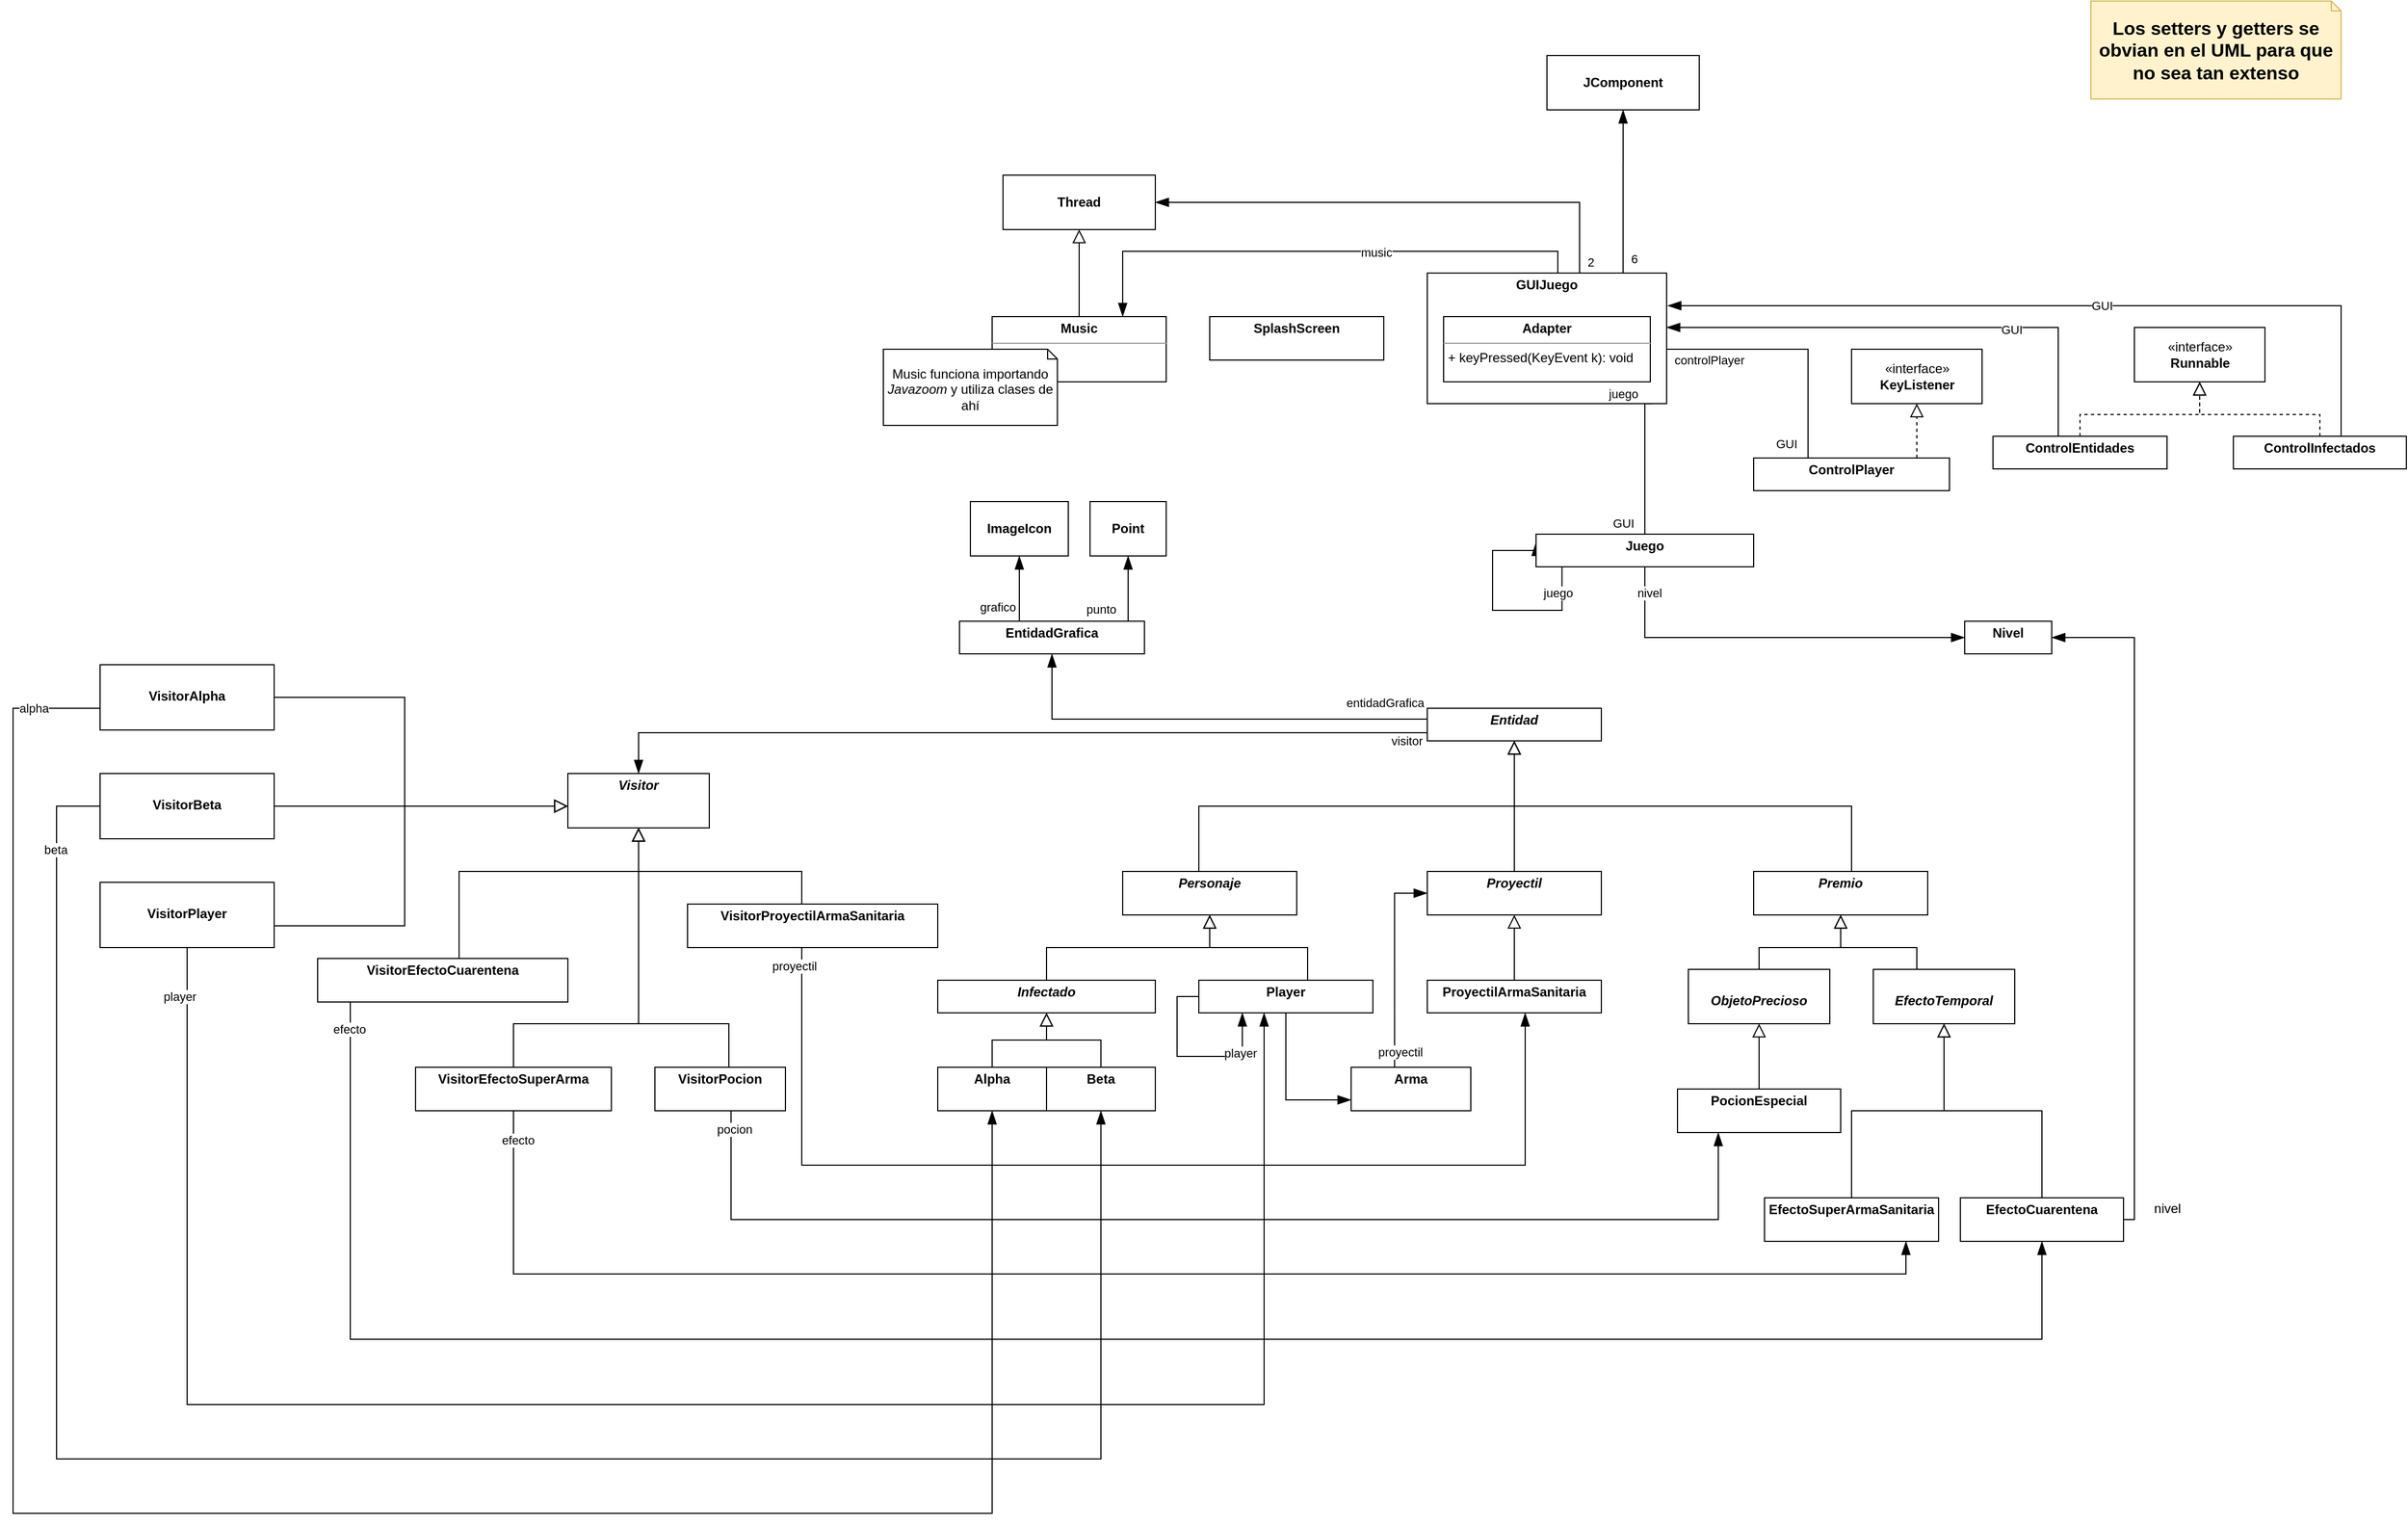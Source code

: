 <mxfile version="13.11.0" type="device"><diagram id="C5RBs43oDa-KdzZeNtuy" name="Page-1"><mxGraphModel dx="3218" dy="956" grid="1" gridSize="10" guides="1" tooltips="1" connect="1" arrows="1" fold="1" page="1" pageScale="1" pageWidth="827" pageHeight="1169" math="0" shadow="0"><root><mxCell id="WIyWlLk6GJQsqaUBKTNV-0"/><mxCell id="WIyWlLk6GJQsqaUBKTNV-1" parent="WIyWlLk6GJQsqaUBKTNV-0"/><mxCell id="GGsF11a7VHGg0U5z8kcX-25" style="edgeStyle=orthogonalEdgeStyle;rounded=0;orthogonalLoop=1;jettySize=auto;html=1;entryX=0.75;entryY=0;entryDx=0;entryDy=0;endArrow=blockThin;endFill=1;endSize=10;strokeWidth=1;" parent="WIyWlLk6GJQsqaUBKTNV-1" source="GGsF11a7VHGg0U5z8kcX-0" target="GGsF11a7VHGg0U5z8kcX-1" edge="1"><mxGeometry relative="1" as="geometry"><Array as="points"><mxPoint x="40" y="290"/><mxPoint x="-360" y="290"/></Array></mxGeometry></mxCell><mxCell id="GGsF11a7VHGg0U5z8kcX-26" value="music" style="edgeLabel;html=1;align=center;verticalAlign=middle;resizable=0;points=[];" parent="GGsF11a7VHGg0U5z8kcX-25" vertex="1" connectable="0"><mxGeometry x="-0.221" y="1" relative="1" as="geometry"><mxPoint as="offset"/></mxGeometry></mxCell><mxCell id="GGsF11a7VHGg0U5z8kcX-30" style="edgeStyle=orthogonalEdgeStyle;rounded=0;orthogonalLoop=1;jettySize=auto;html=1;entryX=0.5;entryY=1;entryDx=0;entryDy=0;endArrow=blockThin;endFill=1;endSize=10;strokeWidth=1;exitX=0.818;exitY=0;exitDx=0;exitDy=0;exitPerimeter=0;" parent="WIyWlLk6GJQsqaUBKTNV-1" source="GGsF11a7VHGg0U5z8kcX-0" target="GGsF11a7VHGg0U5z8kcX-29" edge="1"><mxGeometry relative="1" as="geometry"><mxPoint x="360" y="220" as="sourcePoint"/><Array as="points"/></mxGeometry></mxCell><mxCell id="GGsF11a7VHGg0U5z8kcX-34" value="6" style="edgeLabel;html=1;align=center;verticalAlign=middle;resizable=0;points=[];" parent="GGsF11a7VHGg0U5z8kcX-30" vertex="1" connectable="0"><mxGeometry x="-0.425" relative="1" as="geometry"><mxPoint x="10" y="29.47" as="offset"/></mxGeometry></mxCell><mxCell id="GGsF11a7VHGg0U5z8kcX-32" style="edgeStyle=orthogonalEdgeStyle;rounded=0;orthogonalLoop=1;jettySize=auto;html=1;entryX=1;entryY=0.5;entryDx=0;entryDy=0;endArrow=blockThin;endFill=1;endSize=10;strokeWidth=1;" parent="WIyWlLk6GJQsqaUBKTNV-1" source="GGsF11a7VHGg0U5z8kcX-0" target="GGsF11a7VHGg0U5z8kcX-19" edge="1"><mxGeometry relative="1" as="geometry"><Array as="points"><mxPoint x="60" y="245"/></Array></mxGeometry></mxCell><mxCell id="GGsF11a7VHGg0U5z8kcX-33" value="2" style="edgeLabel;html=1;align=center;verticalAlign=middle;resizable=0;points=[];" parent="GGsF11a7VHGg0U5z8kcX-32" vertex="1" connectable="0"><mxGeometry x="-0.627" y="2" relative="1" as="geometry"><mxPoint x="30" y="53" as="offset"/></mxGeometry></mxCell><mxCell id="GGsF11a7VHGg0U5z8kcX-0" value="&lt;p style=&quot;margin: 0px ; margin-top: 4px ; text-align: center&quot;&gt;&lt;b&gt;GUIJuego&lt;/b&gt;&lt;/p&gt;&lt;p style=&quot;margin: 0px ; margin-left: 4px&quot;&gt;&lt;br&gt;&lt;/p&gt;" style="verticalAlign=top;align=left;overflow=fill;fontSize=12;fontFamily=Helvetica;html=1;" parent="WIyWlLk6GJQsqaUBKTNV-1" vertex="1"><mxGeometry x="-80" y="310" width="220" height="120" as="geometry"/></mxCell><mxCell id="GGsF11a7VHGg0U5z8kcX-20" value="" style="edgeStyle=orthogonalEdgeStyle;rounded=0;orthogonalLoop=1;jettySize=auto;html=1;endArrow=block;endFill=0;endSize=10;strokeWidth=1;" parent="WIyWlLk6GJQsqaUBKTNV-1" source="GGsF11a7VHGg0U5z8kcX-1" target="GGsF11a7VHGg0U5z8kcX-19" edge="1"><mxGeometry relative="1" as="geometry"/></mxCell><mxCell id="GGsF11a7VHGg0U5z8kcX-1" value="&lt;p style=&quot;margin: 0px ; margin-top: 4px ; text-align: center&quot;&gt;&lt;b&gt;Music&lt;/b&gt;&lt;/p&gt;&lt;hr size=&quot;1&quot;&gt;&lt;p style=&quot;margin: 0px ; margin-left: 4px&quot;&gt;&lt;br&gt;&lt;/p&gt;" style="verticalAlign=top;align=left;overflow=fill;fontSize=12;fontFamily=Helvetica;html=1;" parent="WIyWlLk6GJQsqaUBKTNV-1" vertex="1"><mxGeometry x="-480" y="350" width="160" height="60" as="geometry"/></mxCell><mxCell id="GGsF11a7VHGg0U5z8kcX-2" value="&lt;p style=&quot;margin: 0px ; margin-top: 4px ; text-align: center&quot;&gt;&lt;b&gt;SplashScreen&lt;/b&gt;&lt;/p&gt;" style="verticalAlign=top;align=left;overflow=fill;fontSize=12;fontFamily=Helvetica;html=1;" parent="WIyWlLk6GJQsqaUBKTNV-1" vertex="1"><mxGeometry x="-280" y="350" width="160" height="40" as="geometry"/></mxCell><mxCell id="GGsF11a7VHGg0U5z8kcX-13" value="" style="edgeStyle=orthogonalEdgeStyle;rounded=0;orthogonalLoop=1;jettySize=auto;html=1;endArrow=block;endFill=0;endSize=10;strokeWidth=1;dashed=1;" parent="WIyWlLk6GJQsqaUBKTNV-1" source="GGsF11a7VHGg0U5z8kcX-3" target="GGsF11a7VHGg0U5z8kcX-11" edge="1"><mxGeometry relative="1" as="geometry"><Array as="points"><mxPoint x="520" y="440"/><mxPoint x="630" y="440"/></Array></mxGeometry></mxCell><mxCell id="GGsF11a7VHGg0U5z8kcX-17" style="edgeStyle=orthogonalEdgeStyle;rounded=0;orthogonalLoop=1;jettySize=auto;html=1;endArrow=blockThin;endFill=1;endSize=10;strokeWidth=1;" parent="WIyWlLk6GJQsqaUBKTNV-1" source="GGsF11a7VHGg0U5z8kcX-3" target="GGsF11a7VHGg0U5z8kcX-0" edge="1"><mxGeometry relative="1" as="geometry"><mxPoint x="200" y="370" as="targetPoint"/><Array as="points"><mxPoint x="500" y="360"/></Array></mxGeometry></mxCell><mxCell id="GGsF11a7VHGg0U5z8kcX-22" value="GUI" style="edgeLabel;html=1;align=center;verticalAlign=middle;resizable=0;points=[];" parent="GGsF11a7VHGg0U5z8kcX-17" vertex="1" connectable="0"><mxGeometry x="-0.376" y="2" relative="1" as="geometry"><mxPoint as="offset"/></mxGeometry></mxCell><mxCell id="GGsF11a7VHGg0U5z8kcX-3" value="&lt;p style=&quot;margin: 0px ; margin-top: 4px ; text-align: center&quot;&gt;&lt;b&gt;ControlEntidades&lt;/b&gt;&lt;/p&gt;&lt;p style=&quot;margin: 0px ; margin-left: 4px&quot;&gt;&lt;br&gt;&lt;/p&gt;" style="verticalAlign=top;align=left;overflow=fill;fontSize=12;fontFamily=Helvetica;html=1;" parent="WIyWlLk6GJQsqaUBKTNV-1" vertex="1"><mxGeometry x="440" y="460" width="160" height="30" as="geometry"/></mxCell><mxCell id="GGsF11a7VHGg0U5z8kcX-12" value="" style="edgeStyle=orthogonalEdgeStyle;rounded=0;orthogonalLoop=1;jettySize=auto;html=1;endArrow=block;endFill=0;endSize=10;strokeWidth=1;dashed=1;" parent="WIyWlLk6GJQsqaUBKTNV-1" source="GGsF11a7VHGg0U5z8kcX-4" target="GGsF11a7VHGg0U5z8kcX-11" edge="1"><mxGeometry relative="1" as="geometry"><Array as="points"><mxPoint x="740" y="440"/><mxPoint x="630" y="440"/></Array></mxGeometry></mxCell><mxCell id="GGsF11a7VHGg0U5z8kcX-18" style="edgeStyle=orthogonalEdgeStyle;rounded=0;orthogonalLoop=1;jettySize=auto;html=1;endArrow=blockThin;endFill=1;endSize=10;strokeWidth=1;" parent="WIyWlLk6GJQsqaUBKTNV-1" source="GGsF11a7VHGg0U5z8kcX-4" edge="1"><mxGeometry relative="1" as="geometry"><mxPoint x="141" y="340" as="targetPoint"/><Array as="points"><mxPoint x="760" y="340"/></Array></mxGeometry></mxCell><mxCell id="GGsF11a7VHGg0U5z8kcX-23" value="GUI" style="edgeLabel;html=1;align=center;verticalAlign=middle;resizable=0;points=[];" parent="GGsF11a7VHGg0U5z8kcX-18" vertex="1" connectable="0"><mxGeometry x="-0.08" relative="1" as="geometry"><mxPoint as="offset"/></mxGeometry></mxCell><mxCell id="GGsF11a7VHGg0U5z8kcX-4" value="&lt;p style=&quot;margin: 0px ; margin-top: 4px ; text-align: center&quot;&gt;&lt;b&gt;ControlInfectados&lt;/b&gt;&lt;/p&gt;" style="verticalAlign=top;align=left;overflow=fill;fontSize=12;fontFamily=Helvetica;html=1;" parent="WIyWlLk6GJQsqaUBKTNV-1" vertex="1"><mxGeometry x="661" y="460" width="159" height="30" as="geometry"/></mxCell><mxCell id="GGsF11a7VHGg0U5z8kcX-16" style="edgeStyle=orthogonalEdgeStyle;rounded=0;orthogonalLoop=1;jettySize=auto;html=1;endArrow=none;endFill=0;endSize=10;strokeWidth=1;" parent="WIyWlLk6GJQsqaUBKTNV-1" source="GGsF11a7VHGg0U5z8kcX-5" target="GGsF11a7VHGg0U5z8kcX-0" edge="1"><mxGeometry relative="1" as="geometry"><Array as="points"><mxPoint x="270" y="380"/></Array></mxGeometry></mxCell><mxCell id="GGsF11a7VHGg0U5z8kcX-21" value="GUI" style="edgeLabel;html=1;align=center;verticalAlign=middle;resizable=0;points=[];" parent="GGsF11a7VHGg0U5z8kcX-16" vertex="1" connectable="0"><mxGeometry x="-0.273" relative="1" as="geometry"><mxPoint x="-20" y="70" as="offset"/></mxGeometry></mxCell><mxCell id="GGsF11a7VHGg0U5z8kcX-28" value="controlPlayer" style="edgeLabel;html=1;align=center;verticalAlign=middle;resizable=0;points=[];" parent="GGsF11a7VHGg0U5z8kcX-16" vertex="1" connectable="0"><mxGeometry x="0.759" y="2" relative="1" as="geometry"><mxPoint x="11.67" y="8" as="offset"/></mxGeometry></mxCell><mxCell id="GGsF11a7VHGg0U5z8kcX-55" style="edgeStyle=orthogonalEdgeStyle;rounded=0;orthogonalLoop=1;jettySize=auto;html=1;entryX=0.5;entryY=1;entryDx=0;entryDy=0;endArrow=block;endFill=0;endSize=10;strokeWidth=1;dashed=1;" parent="WIyWlLk6GJQsqaUBKTNV-1" source="GGsF11a7VHGg0U5z8kcX-5" target="GGsF11a7VHGg0U5z8kcX-54" edge="1"><mxGeometry relative="1" as="geometry"><Array as="points"><mxPoint x="370" y="470"/><mxPoint x="370" y="470"/></Array></mxGeometry></mxCell><mxCell id="GGsF11a7VHGg0U5z8kcX-5" value="&lt;p style=&quot;margin: 0px ; margin-top: 4px ; text-align: center&quot;&gt;&lt;b&gt;ControlPlayer&lt;/b&gt;&lt;/p&gt;" style="verticalAlign=top;align=left;overflow=fill;fontSize=12;fontFamily=Helvetica;html=1;" parent="WIyWlLk6GJQsqaUBKTNV-1" vertex="1"><mxGeometry x="220" y="480" width="180" height="30" as="geometry"/></mxCell><mxCell id="GGsF11a7VHGg0U5z8kcX-49" style="edgeStyle=orthogonalEdgeStyle;rounded=0;orthogonalLoop=1;jettySize=auto;html=1;entryX=0.5;entryY=1;entryDx=0;entryDy=0;endArrow=blockThin;endFill=1;endSize=10;strokeWidth=1;" parent="WIyWlLk6GJQsqaUBKTNV-1" source="GGsF11a7VHGg0U5z8kcX-6" target="GGsF11a7VHGg0U5z8kcX-45" edge="1"><mxGeometry relative="1" as="geometry"><Array as="points"><mxPoint x="-455" y="620"/><mxPoint x="-455" y="620"/></Array></mxGeometry></mxCell><mxCell id="tPcUsJxPT9sgDVWgCbOH-5" style="edgeStyle=orthogonalEdgeStyle;rounded=0;orthogonalLoop=1;jettySize=auto;html=1;entryX=0.5;entryY=1;entryDx=0;entryDy=0;endSize=10;endArrow=blockThin;endFill=1;" edge="1" parent="WIyWlLk6GJQsqaUBKTNV-1" source="GGsF11a7VHGg0U5z8kcX-6" target="GGsF11a7VHGg0U5z8kcX-46"><mxGeometry relative="1" as="geometry"><Array as="points"><mxPoint x="-355" y="620"/><mxPoint x="-355" y="620"/></Array></mxGeometry></mxCell><mxCell id="GGsF11a7VHGg0U5z8kcX-6" value="&lt;p style=&quot;margin: 0px ; margin-top: 4px ; text-align: center&quot;&gt;&lt;b&gt;EntidadGrafica&lt;/b&gt;&lt;/p&gt;" style="verticalAlign=top;align=left;overflow=fill;fontSize=12;fontFamily=Helvetica;html=1;" parent="WIyWlLk6GJQsqaUBKTNV-1" vertex="1"><mxGeometry x="-510" y="630" width="170" height="30" as="geometry"/></mxCell><mxCell id="GGsF11a7VHGg0U5z8kcX-11" value="«interface»&lt;br&gt;&lt;b&gt;Runnable&lt;/b&gt;" style="html=1;" parent="WIyWlLk6GJQsqaUBKTNV-1" vertex="1"><mxGeometry x="570" y="360" width="120" height="50" as="geometry"/></mxCell><mxCell id="GGsF11a7VHGg0U5z8kcX-19" value="&lt;p style=&quot;margin: 0px ; margin-top: 4px ; text-align: center&quot;&gt;&lt;br&gt;&lt;b&gt;Thread&lt;/b&gt;&lt;/p&gt;" style="verticalAlign=top;align=left;overflow=fill;fontSize=12;fontFamily=Helvetica;html=1;" parent="WIyWlLk6GJQsqaUBKTNV-1" vertex="1"><mxGeometry x="-470" y="220" width="140" height="50" as="geometry"/></mxCell><mxCell id="GGsF11a7VHGg0U5z8kcX-24" value="Music funciona importando &lt;i&gt;Javazoom&lt;/i&gt;&amp;nbsp;y utiliza clases de ahí" style="shape=note2;boundedLbl=1;whiteSpace=wrap;html=1;size=9;verticalAlign=top;align=center;" parent="WIyWlLk6GJQsqaUBKTNV-1" vertex="1"><mxGeometry x="-580" y="380" width="160" height="70" as="geometry"/></mxCell><mxCell id="GGsF11a7VHGg0U5z8kcX-29" value="&lt;p style=&quot;margin: 0px ; margin-top: 4px ; text-align: center&quot;&gt;&lt;br&gt;&lt;b&gt;JComponent&lt;/b&gt;&lt;/p&gt;" style="verticalAlign=top;align=left;overflow=fill;fontSize=12;fontFamily=Helvetica;html=1;" parent="WIyWlLk6GJQsqaUBKTNV-1" vertex="1"><mxGeometry x="30" y="110" width="140" height="50" as="geometry"/></mxCell><mxCell id="GGsF11a7VHGg0U5z8kcX-41" value="&lt;font style=&quot;font-size: 17px&quot;&gt;&lt;b&gt;Los setters y getters se obvian en el UML para que no sea tan extenso&lt;/b&gt;&lt;/font&gt;" style="shape=note2;boundedLbl=1;whiteSpace=wrap;html=1;size=9;verticalAlign=top;align=center;fillColor=#fff2cc;strokeColor=#d6b656;" parent="WIyWlLk6GJQsqaUBKTNV-1" vertex="1"><mxGeometry x="530" y="60" width="230" height="90" as="geometry"/></mxCell><mxCell id="GGsF11a7VHGg0U5z8kcX-42" value="&lt;p style=&quot;margin: 0px ; margin-top: 4px ; text-align: center&quot;&gt;&lt;b&gt;Adapter&lt;/b&gt;&lt;/p&gt;&lt;hr size=&quot;1&quot;&gt;&lt;p style=&quot;margin: 0px ; margin-left: 4px&quot;&gt;+ keyPressed(KeyEvent k): void&lt;/p&gt;" style="verticalAlign=top;align=left;overflow=fill;fontSize=12;fontFamily=Helvetica;html=1;" parent="WIyWlLk6GJQsqaUBKTNV-1" vertex="1"><mxGeometry x="-65" y="350" width="190" height="60" as="geometry"/></mxCell><mxCell id="GGsF11a7VHGg0U5z8kcX-45" value="&lt;p style=&quot;margin: 0px ; margin-top: 4px ; text-align: center&quot;&gt;&lt;br&gt;&lt;b&gt;ImageIcon&lt;/b&gt;&lt;/p&gt;" style="verticalAlign=top;align=left;overflow=fill;fontSize=12;fontFamily=Helvetica;html=1;" parent="WIyWlLk6GJQsqaUBKTNV-1" vertex="1"><mxGeometry x="-500" y="520" width="90" height="50" as="geometry"/></mxCell><mxCell id="GGsF11a7VHGg0U5z8kcX-46" value="&lt;p style=&quot;margin: 0px ; margin-top: 4px ; text-align: center&quot;&gt;&lt;br&gt;&lt;b&gt;Point&lt;/b&gt;&lt;/p&gt;" style="verticalAlign=top;align=left;overflow=fill;fontSize=12;fontFamily=Helvetica;html=1;" parent="WIyWlLk6GJQsqaUBKTNV-1" vertex="1"><mxGeometry x="-390" y="520" width="70" height="50" as="geometry"/></mxCell><mxCell id="GGsF11a7VHGg0U5z8kcX-51" value="punto" style="edgeLabel;html=1;align=center;verticalAlign=middle;resizable=0;points=[];" parent="WIyWlLk6GJQsqaUBKTNV-1" vertex="1" connectable="0"><mxGeometry x="-64.998" y="89.997" as="geometry"><mxPoint x="-315" y="529" as="offset"/></mxGeometry></mxCell><mxCell id="GGsF11a7VHGg0U5z8kcX-52" value="grafico" style="edgeLabel;html=1;align=center;verticalAlign=middle;resizable=0;points=[];" parent="WIyWlLk6GJQsqaUBKTNV-1" vertex="1" connectable="0"><mxGeometry x="-239.998" y="59.997" as="geometry"><mxPoint x="-235" y="557" as="offset"/></mxGeometry></mxCell><mxCell id="GGsF11a7VHGg0U5z8kcX-54" value="«interface»&lt;br&gt;&lt;b&gt;KeyListener&lt;/b&gt;" style="html=1;" parent="WIyWlLk6GJQsqaUBKTNV-1" vertex="1"><mxGeometry x="310" y="380" width="120" height="50" as="geometry"/></mxCell><mxCell id="GGsF11a7VHGg0U5z8kcX-61" style="edgeStyle=orthogonalEdgeStyle;rounded=0;orthogonalLoop=1;jettySize=auto;html=1;entryX=0.94;entryY=1.001;entryDx=0;entryDy=0;entryPerimeter=0;endArrow=none;endFill=0;endSize=10;strokeWidth=1;" parent="WIyWlLk6GJQsqaUBKTNV-1" source="GGsF11a7VHGg0U5z8kcX-57" target="GGsF11a7VHGg0U5z8kcX-0" edge="1"><mxGeometry relative="1" as="geometry"><Array as="points"><mxPoint x="120" y="430"/></Array></mxGeometry></mxCell><mxCell id="GGsF11a7VHGg0U5z8kcX-62" value="juego" style="edgeLabel;html=1;align=center;verticalAlign=middle;resizable=0;points=[];" parent="GGsF11a7VHGg0U5z8kcX-61" vertex="1" connectable="0"><mxGeometry x="0.434" relative="1" as="geometry"><mxPoint x="-20" y="-38.33" as="offset"/></mxGeometry></mxCell><mxCell id="GGsF11a7VHGg0U5z8kcX-63" value="GUI" style="edgeLabel;html=1;align=center;verticalAlign=middle;resizable=0;points=[];" parent="GGsF11a7VHGg0U5z8kcX-61" vertex="1" connectable="0"><mxGeometry x="-0.753" y="3" relative="1" as="geometry"><mxPoint x="-17" y="5.43" as="offset"/></mxGeometry></mxCell><mxCell id="GGsF11a7VHGg0U5z8kcX-65" value="" style="edgeStyle=orthogonalEdgeStyle;rounded=0;orthogonalLoop=1;jettySize=auto;html=1;endArrow=blockThin;endFill=1;endSize=10;strokeWidth=1;entryX=0;entryY=0.5;entryDx=0;entryDy=0;" parent="WIyWlLk6GJQsqaUBKTNV-1" source="GGsF11a7VHGg0U5z8kcX-57" edge="1" target="GGsF11a7VHGg0U5z8kcX-58"><mxGeometry relative="1" as="geometry"><mxPoint x="450" y="870" as="targetPoint"/><Array as="points"><mxPoint x="120" y="645"/></Array></mxGeometry></mxCell><mxCell id="GGsF11a7VHGg0U5z8kcX-66" value="nivel" style="edgeLabel;html=1;align=center;verticalAlign=middle;resizable=0;points=[];" parent="GGsF11a7VHGg0U5z8kcX-65" vertex="1" connectable="0"><mxGeometry x="-0.865" y="4" relative="1" as="geometry"><mxPoint as="offset"/></mxGeometry></mxCell><mxCell id="GGsF11a7VHGg0U5z8kcX-67" style="edgeStyle=orthogonalEdgeStyle;rounded=0;orthogonalLoop=1;jettySize=auto;html=1;endArrow=blockThin;endFill=1;endSize=10;strokeWidth=1;exitX=0.119;exitY=0.017;exitDx=0;exitDy=0;exitPerimeter=0;entryX=0;entryY=0.25;entryDx=0;entryDy=0;" parent="WIyWlLk6GJQsqaUBKTNV-1" source="GGsF11a7VHGg0U5z8kcX-57" target="GGsF11a7VHGg0U5z8kcX-57" edge="1"><mxGeometry relative="1" as="geometry"><mxPoint x="30" y="840" as="targetPoint"/><Array as="points"><mxPoint x="44" y="620"/><mxPoint x="-20" y="620"/><mxPoint x="-20" y="565"/><mxPoint x="20" y="565"/></Array></mxGeometry></mxCell><mxCell id="GGsF11a7VHGg0U5z8kcX-68" value="juego" style="edgeLabel;html=1;align=center;verticalAlign=middle;resizable=0;points=[];" parent="GGsF11a7VHGg0U5z8kcX-67" vertex="1" connectable="0"><mxGeometry x="-0.549" y="-4" relative="1" as="geometry"><mxPoint as="offset"/></mxGeometry></mxCell><mxCell id="GGsF11a7VHGg0U5z8kcX-57" value="&lt;p style=&quot;margin: 0px ; margin-top: 4px ; text-align: center&quot;&gt;&lt;b&gt;Juego&lt;/b&gt;&lt;/p&gt;" style="verticalAlign=top;align=left;overflow=fill;fontSize=12;fontFamily=Helvetica;html=1;" parent="WIyWlLk6GJQsqaUBKTNV-1" vertex="1"><mxGeometry x="20" y="550" width="200" height="30" as="geometry"/></mxCell><mxCell id="GGsF11a7VHGg0U5z8kcX-58" value="&lt;p style=&quot;margin: 0px ; margin-top: 4px ; text-align: center&quot;&gt;&lt;b&gt;Nivel&lt;/b&gt;&lt;/p&gt;&lt;p style=&quot;margin: 0px ; margin-left: 4px&quot;&gt;&lt;br&gt;&lt;/p&gt;" style="verticalAlign=top;align=left;overflow=fill;fontSize=12;fontFamily=Helvetica;html=1;" parent="WIyWlLk6GJQsqaUBKTNV-1" vertex="1"><mxGeometry x="414" y="630" width="80" height="30" as="geometry"/></mxCell><mxCell id="GGsF11a7VHGg0U5z8kcX-70" style="edgeStyle=orthogonalEdgeStyle;rounded=0;orthogonalLoop=1;jettySize=auto;html=1;entryX=0.5;entryY=0;entryDx=0;entryDy=0;endArrow=blockThin;endFill=1;endSize=10;strokeWidth=1;exitX=0;exitY=0.75;exitDx=0;exitDy=0;" parent="WIyWlLk6GJQsqaUBKTNV-1" target="GGsF11a7VHGg0U5z8kcX-60" edge="1" source="GGsF11a7VHGg0U5z8kcX-80"><mxGeometry relative="1" as="geometry"><mxPoint x="-72" y="1060" as="sourcePoint"/><Array as="points"><mxPoint x="-805" y="733"/></Array></mxGeometry></mxCell><mxCell id="GGsF11a7VHGg0U5z8kcX-71" value="visitor" style="edgeLabel;html=1;align=center;verticalAlign=middle;resizable=0;points=[];" parent="GGsF11a7VHGg0U5z8kcX-70" vertex="1" connectable="0"><mxGeometry x="-0.561" y="3" relative="1" as="geometry"><mxPoint x="148" y="4.48" as="offset"/></mxGeometry></mxCell><mxCell id="GGsF11a7VHGg0U5z8kcX-72" style="edgeStyle=orthogonalEdgeStyle;rounded=0;orthogonalLoop=1;jettySize=auto;html=1;entryX=0.5;entryY=1;entryDx=0;entryDy=0;endArrow=blockThin;endFill=1;endSize=10;strokeWidth=1;exitX=0;exitY=0.5;exitDx=0;exitDy=0;" parent="WIyWlLk6GJQsqaUBKTNV-1" source="GGsF11a7VHGg0U5z8kcX-80" target="GGsF11a7VHGg0U5z8kcX-6" edge="1"><mxGeometry relative="1" as="geometry"><mxPoint x="-179.5" y="1020.0" as="sourcePoint"/><Array as="points"><mxPoint x="-80" y="720"/><mxPoint x="-425" y="720"/></Array></mxGeometry></mxCell><mxCell id="GGsF11a7VHGg0U5z8kcX-73" value="entidadGrafica" style="edgeLabel;html=1;align=center;verticalAlign=middle;resizable=0;points=[];" parent="GGsF11a7VHGg0U5z8kcX-72" vertex="1" connectable="0"><mxGeometry x="-0.853" y="2" relative="1" as="geometry"><mxPoint x="-13.83" y="-17" as="offset"/></mxGeometry></mxCell><mxCell id="GGsF11a7VHGg0U5z8kcX-60" value="&lt;p style=&quot;margin: 0px ; margin-top: 4px ; text-align: center&quot;&gt;&lt;b&gt;&lt;i&gt;Visitor&lt;/i&gt;&lt;/b&gt;&lt;br&gt;&lt;/p&gt;" style="verticalAlign=top;align=left;overflow=fill;fontSize=12;fontFamily=Helvetica;html=1;" parent="WIyWlLk6GJQsqaUBKTNV-1" vertex="1"><mxGeometry x="-870" y="770" width="130" height="50" as="geometry"/></mxCell><mxCell id="GGsF11a7VHGg0U5z8kcX-77" style="edgeStyle=orthogonalEdgeStyle;rounded=0;orthogonalLoop=1;jettySize=auto;html=1;entryX=0.5;entryY=1;entryDx=0;entryDy=0;endArrow=block;endFill=0;endSize=10;strokeWidth=1;" parent="WIyWlLk6GJQsqaUBKTNV-1" source="GGsF11a7VHGg0U5z8kcX-74" target="GGsF11a7VHGg0U5z8kcX-80" edge="1"><mxGeometry relative="1" as="geometry"><mxPoint x="-99.5" y="1080.0" as="targetPoint"/><Array as="points"><mxPoint x="-290" y="800"/><mxPoint y="800"/></Array></mxGeometry></mxCell><mxCell id="GGsF11a7VHGg0U5z8kcX-74" value="&lt;p style=&quot;margin: 0px ; margin-top: 4px ; text-align: center&quot;&gt;&lt;b&gt;&lt;i&gt;Personaje&lt;/i&gt;&lt;/b&gt;&lt;/p&gt;" style="verticalAlign=top;align=left;overflow=fill;fontSize=12;fontFamily=Helvetica;html=1;" parent="WIyWlLk6GJQsqaUBKTNV-1" vertex="1"><mxGeometry x="-360" y="860" width="160" height="40" as="geometry"/></mxCell><mxCell id="GGsF11a7VHGg0U5z8kcX-79" style="edgeStyle=orthogonalEdgeStyle;rounded=0;orthogonalLoop=1;jettySize=auto;html=1;endArrow=block;endFill=0;endSize=10;strokeWidth=1;entryX=0.5;entryY=1;entryDx=0;entryDy=0;" parent="WIyWlLk6GJQsqaUBKTNV-1" source="GGsF11a7VHGg0U5z8kcX-75" target="GGsF11a7VHGg0U5z8kcX-80" edge="1"><mxGeometry relative="1" as="geometry"><mxPoint x="-100" y="1080.0" as="targetPoint"/><Array as="points"><mxPoint x="310" y="800"/><mxPoint y="800"/></Array></mxGeometry></mxCell><mxCell id="GGsF11a7VHGg0U5z8kcX-75" value="&lt;p style=&quot;margin: 0px ; margin-top: 4px ; text-align: center&quot;&gt;&lt;b&gt;&lt;i&gt;Premio&lt;/i&gt;&lt;/b&gt;&lt;/p&gt;" style="verticalAlign=top;align=left;overflow=fill;fontSize=12;fontFamily=Helvetica;html=1;" parent="WIyWlLk6GJQsqaUBKTNV-1" vertex="1"><mxGeometry x="220" y="860" width="160" height="40" as="geometry"/></mxCell><mxCell id="GGsF11a7VHGg0U5z8kcX-78" style="edgeStyle=orthogonalEdgeStyle;rounded=0;orthogonalLoop=1;jettySize=auto;html=1;endArrow=block;endFill=0;endSize=10;strokeWidth=1;entryX=0.5;entryY=1;entryDx=0;entryDy=0;" parent="WIyWlLk6GJQsqaUBKTNV-1" source="GGsF11a7VHGg0U5z8kcX-76" target="GGsF11a7VHGg0U5z8kcX-80" edge="1"><mxGeometry relative="1" as="geometry"><mxPoint x="-99.5" y="1080.0" as="targetPoint"/></mxGeometry></mxCell><mxCell id="GGsF11a7VHGg0U5z8kcX-76" value="&lt;p style=&quot;margin: 0px ; margin-top: 4px ; text-align: center&quot;&gt;&lt;b&gt;&lt;i&gt;Proyectil&lt;/i&gt;&lt;/b&gt;&lt;/p&gt;" style="verticalAlign=top;align=left;overflow=fill;fontSize=12;fontFamily=Helvetica;html=1;" parent="WIyWlLk6GJQsqaUBKTNV-1" vertex="1"><mxGeometry x="-80" y="860" width="160" height="40" as="geometry"/></mxCell><mxCell id="GGsF11a7VHGg0U5z8kcX-80" value="&lt;p style=&quot;margin: 0px ; margin-top: 4px ; text-align: center&quot;&gt;&lt;b&gt;&lt;i&gt;Entidad&lt;/i&gt;&lt;/b&gt;&lt;/p&gt;" style="verticalAlign=top;align=left;overflow=fill;fontSize=12;fontFamily=Helvetica;html=1;" parent="WIyWlLk6GJQsqaUBKTNV-1" vertex="1"><mxGeometry x="-80" y="710" width="160" height="30" as="geometry"/></mxCell><mxCell id="GGsF11a7VHGg0U5z8kcX-86" style="edgeStyle=orthogonalEdgeStyle;rounded=0;orthogonalLoop=1;jettySize=auto;html=1;entryX=0.5;entryY=1;entryDx=0;entryDy=0;endArrow=block;endFill=0;endSize=10;strokeWidth=1;" parent="WIyWlLk6GJQsqaUBKTNV-1" source="GGsF11a7VHGg0U5z8kcX-81" target="GGsF11a7VHGg0U5z8kcX-74" edge="1"><mxGeometry relative="1" as="geometry"/></mxCell><mxCell id="GGsF11a7VHGg0U5z8kcX-81" value="&lt;p style=&quot;margin: 0px ; margin-top: 4px ; text-align: center&quot;&gt;&lt;b&gt;&lt;i&gt;Infectado&lt;/i&gt;&lt;/b&gt;&lt;/p&gt;&lt;p style=&quot;margin: 0px ; margin-left: 4px&quot;&gt;&lt;br&gt;&lt;/p&gt;" style="verticalAlign=top;align=left;overflow=fill;fontSize=12;fontFamily=Helvetica;html=1;" parent="WIyWlLk6GJQsqaUBKTNV-1" vertex="1"><mxGeometry x="-530" y="960" width="200" height="30" as="geometry"/></mxCell><mxCell id="GGsF11a7VHGg0U5z8kcX-88" style="edgeStyle=orthogonalEdgeStyle;rounded=0;orthogonalLoop=1;jettySize=auto;html=1;entryX=0.5;entryY=1;entryDx=0;entryDy=0;endArrow=block;endFill=0;endSize=10;strokeWidth=1;" parent="WIyWlLk6GJQsqaUBKTNV-1" source="GGsF11a7VHGg0U5z8kcX-87" target="GGsF11a7VHGg0U5z8kcX-81" edge="1"><mxGeometry relative="1" as="geometry"/></mxCell><mxCell id="GGsF11a7VHGg0U5z8kcX-87" value="&lt;p style=&quot;margin: 0px ; margin-top: 4px ; text-align: center&quot;&gt;&lt;b&gt;Alpha&lt;/b&gt;&lt;/p&gt;" style="verticalAlign=top;align=left;overflow=fill;fontSize=12;fontFamily=Helvetica;html=1;" parent="WIyWlLk6GJQsqaUBKTNV-1" vertex="1"><mxGeometry x="-530" y="1040" width="100" height="40" as="geometry"/></mxCell><mxCell id="GGsF11a7VHGg0U5z8kcX-90" style="edgeStyle=orthogonalEdgeStyle;rounded=0;orthogonalLoop=1;jettySize=auto;html=1;entryX=0.5;entryY=1;entryDx=0;entryDy=0;endArrow=block;endFill=0;endSize=10;strokeWidth=1;" parent="WIyWlLk6GJQsqaUBKTNV-1" source="GGsF11a7VHGg0U5z8kcX-89" target="GGsF11a7VHGg0U5z8kcX-81" edge="1"><mxGeometry relative="1" as="geometry"/></mxCell><mxCell id="GGsF11a7VHGg0U5z8kcX-89" value="&lt;p style=&quot;margin: 0px ; margin-top: 4px ; text-align: center&quot;&gt;&lt;b&gt;Beta&lt;/b&gt;&lt;/p&gt;&lt;p style=&quot;margin: 0px ; margin-left: 4px&quot;&gt;&lt;br&gt;&lt;/p&gt;" style="verticalAlign=top;align=left;overflow=fill;fontSize=12;fontFamily=Helvetica;html=1;" parent="WIyWlLk6GJQsqaUBKTNV-1" vertex="1"><mxGeometry x="-430" y="1040" width="100" height="40" as="geometry"/></mxCell><mxCell id="GGsF11a7VHGg0U5z8kcX-92" style="edgeStyle=orthogonalEdgeStyle;rounded=0;orthogonalLoop=1;jettySize=auto;html=1;endArrow=block;endFill=0;endSize=10;strokeWidth=1;" parent="WIyWlLk6GJQsqaUBKTNV-1" source="GGsF11a7VHGg0U5z8kcX-91" edge="1" target="GGsF11a7VHGg0U5z8kcX-74"><mxGeometry relative="1" as="geometry"><mxPoint x="-290.0" y="1290" as="targetPoint"/><Array as="points"><mxPoint x="-190" y="930"/><mxPoint x="-280" y="930"/></Array></mxGeometry></mxCell><mxCell id="GGsF11a7VHGg0U5z8kcX-96" style="edgeStyle=orthogonalEdgeStyle;rounded=0;orthogonalLoop=1;jettySize=auto;html=1;entryX=0;entryY=0.75;entryDx=0;entryDy=0;endArrow=blockThin;endFill=1;endSize=10;strokeWidth=1;" parent="WIyWlLk6GJQsqaUBKTNV-1" source="GGsF11a7VHGg0U5z8kcX-91" target="GGsF11a7VHGg0U5z8kcX-95" edge="1"><mxGeometry relative="1" as="geometry"/></mxCell><mxCell id="GGsF11a7VHGg0U5z8kcX-97" value="arma" style="edgeLabel;html=1;align=center;verticalAlign=middle;resizable=0;points=[];" parent="GGsF11a7VHGg0U5z8kcX-96" vertex="1" connectable="0"><mxGeometry x="0.146" relative="1" as="geometry"><mxPoint x="10.5" y="-88.33" as="offset"/></mxGeometry></mxCell><mxCell id="GGsF11a7VHGg0U5z8kcX-91" value="&lt;p style=&quot;margin: 0px ; margin-top: 4px ; text-align: center&quot;&gt;&lt;b&gt;Player&lt;/b&gt;&lt;/p&gt;&lt;p style=&quot;margin: 0px ; margin-left: 4px&quot;&gt;&lt;br&gt;&lt;/p&gt;" style="verticalAlign=top;align=left;overflow=fill;fontSize=12;fontFamily=Helvetica;html=1;" parent="WIyWlLk6GJQsqaUBKTNV-1" vertex="1"><mxGeometry x="-290" y="960" width="160" height="30" as="geometry"/></mxCell><mxCell id="GGsF11a7VHGg0U5z8kcX-93" style="edgeStyle=orthogonalEdgeStyle;rounded=0;orthogonalLoop=1;jettySize=auto;html=1;endArrow=blockThin;endFill=1;endSize=10;strokeWidth=1;exitX=0;exitY=0.5;exitDx=0;exitDy=0;entryX=0.25;entryY=1;entryDx=0;entryDy=0;" parent="WIyWlLk6GJQsqaUBKTNV-1" source="GGsF11a7VHGg0U5z8kcX-91" target="GGsF11a7VHGg0U5z8kcX-91" edge="1"><mxGeometry relative="1" as="geometry"><mxPoint x="-230" y="1440" as="targetPoint"/><Array as="points"><mxPoint x="-310" y="975"/><mxPoint x="-310" y="1030"/><mxPoint x="-250" y="1030"/></Array></mxGeometry></mxCell><mxCell id="GGsF11a7VHGg0U5z8kcX-94" value="player" style="edgeLabel;html=1;align=center;verticalAlign=middle;resizable=0;points=[];" parent="GGsF11a7VHGg0U5z8kcX-93" vertex="1" connectable="0"><mxGeometry x="0.582" y="2" relative="1" as="geometry"><mxPoint as="offset"/></mxGeometry></mxCell><mxCell id="GGsF11a7VHGg0U5z8kcX-99" style="edgeStyle=orthogonalEdgeStyle;rounded=0;orthogonalLoop=1;jettySize=auto;html=1;endArrow=blockThin;endFill=1;endSize=10;strokeWidth=1;exitX=0.363;exitY=0.031;exitDx=0;exitDy=0;entryX=0;entryY=0.5;entryDx=0;entryDy=0;exitPerimeter=0;" parent="WIyWlLk6GJQsqaUBKTNV-1" source="GGsF11a7VHGg0U5z8kcX-95" target="GGsF11a7VHGg0U5z8kcX-76" edge="1"><mxGeometry relative="1" as="geometry"><mxPoint x="-70" y="1520" as="sourcePoint"/><mxPoint x="-70" y="1290" as="targetPoint"/><Array as="points"><mxPoint x="-110" y="880"/></Array></mxGeometry></mxCell><mxCell id="GGsF11a7VHGg0U5z8kcX-100" value="proyectil" style="edgeLabel;html=1;align=center;verticalAlign=middle;resizable=0;points=[];" parent="GGsF11a7VHGg0U5z8kcX-99" vertex="1" connectable="0"><mxGeometry x="-0.838" y="-5" relative="1" as="geometry"><mxPoint as="offset"/></mxGeometry></mxCell><mxCell id="GGsF11a7VHGg0U5z8kcX-95" value="&lt;p style=&quot;margin: 0px ; margin-top: 4px ; text-align: center&quot;&gt;&lt;b&gt;Arma&lt;/b&gt;&lt;/p&gt;&lt;p style=&quot;margin: 0px ; margin-left: 4px&quot;&gt;&lt;br&gt;&lt;/p&gt;&lt;p style=&quot;margin: 0px ; margin-left: 4px&quot;&gt;&lt;br&gt;&lt;/p&gt;" style="verticalAlign=top;align=left;overflow=fill;fontSize=12;fontFamily=Helvetica;html=1;" parent="WIyWlLk6GJQsqaUBKTNV-1" vertex="1"><mxGeometry x="-150" y="1040" width="110" height="40" as="geometry"/></mxCell><mxCell id="GGsF11a7VHGg0U5z8kcX-102" style="edgeStyle=orthogonalEdgeStyle;rounded=0;orthogonalLoop=1;jettySize=auto;html=1;entryX=0.5;entryY=1;entryDx=0;entryDy=0;endArrow=block;endFill=0;endSize=10;strokeWidth=1;exitX=0.5;exitY=0;exitDx=0;exitDy=0;" parent="WIyWlLk6GJQsqaUBKTNV-1" source="GGsF11a7VHGg0U5z8kcX-101" target="GGsF11a7VHGg0U5z8kcX-75" edge="1"><mxGeometry relative="1" as="geometry"><Array as="points"><mxPoint x="225" y="930"/><mxPoint x="300" y="930"/></Array></mxGeometry></mxCell><mxCell id="GGsF11a7VHGg0U5z8kcX-101" value="&lt;p style=&quot;margin: 0px ; margin-top: 4px ; text-align: center&quot;&gt;&lt;br&gt;&lt;/p&gt;&lt;p style=&quot;margin: 0px ; margin-top: 4px ; text-align: center&quot;&gt;&lt;b&gt;&lt;i&gt;ObjetoPrecioso&lt;/i&gt;&lt;/b&gt;&lt;/p&gt;" style="verticalAlign=top;align=left;overflow=fill;fontSize=12;fontFamily=Helvetica;html=1;" parent="WIyWlLk6GJQsqaUBKTNV-1" vertex="1"><mxGeometry x="160" y="950" width="130" height="50" as="geometry"/></mxCell><mxCell id="GGsF11a7VHGg0U5z8kcX-104" style="edgeStyle=orthogonalEdgeStyle;rounded=0;orthogonalLoop=1;jettySize=auto;html=1;entryX=0.5;entryY=1;entryDx=0;entryDy=0;endArrow=block;endFill=0;endSize=10;strokeWidth=1;" parent="WIyWlLk6GJQsqaUBKTNV-1" source="GGsF11a7VHGg0U5z8kcX-103" target="GGsF11a7VHGg0U5z8kcX-75" edge="1"><mxGeometry relative="1" as="geometry"><Array as="points"><mxPoint x="370" y="930"/><mxPoint x="300" y="930"/></Array></mxGeometry></mxCell><mxCell id="GGsF11a7VHGg0U5z8kcX-103" value="&lt;p style=&quot;margin: 0px ; margin-top: 4px ; text-align: center&quot;&gt;&lt;br&gt;&lt;/p&gt;&lt;p style=&quot;margin: 0px ; margin-top: 4px ; text-align: center&quot;&gt;&lt;b&gt;&lt;i&gt;EfectoTemporal&lt;/i&gt;&lt;/b&gt;&lt;/p&gt;" style="verticalAlign=top;align=left;overflow=fill;fontSize=12;fontFamily=Helvetica;html=1;" parent="WIyWlLk6GJQsqaUBKTNV-1" vertex="1"><mxGeometry x="330" y="950" width="130" height="50" as="geometry"/></mxCell><mxCell id="GGsF11a7VHGg0U5z8kcX-106" style="edgeStyle=orthogonalEdgeStyle;rounded=0;orthogonalLoop=1;jettySize=auto;html=1;entryX=0.5;entryY=1;entryDx=0;entryDy=0;endArrow=block;endFill=0;endSize=10;strokeWidth=1;" parent="WIyWlLk6GJQsqaUBKTNV-1" source="GGsF11a7VHGg0U5z8kcX-105" target="GGsF11a7VHGg0U5z8kcX-101" edge="1"><mxGeometry relative="1" as="geometry"/></mxCell><mxCell id="GGsF11a7VHGg0U5z8kcX-105" value="&lt;p style=&quot;margin: 0px ; margin-top: 4px ; text-align: center&quot;&gt;&lt;b&gt;PocionEspecial&lt;/b&gt;&lt;/p&gt;" style="verticalAlign=top;align=left;overflow=fill;fontSize=12;fontFamily=Helvetica;html=1;" parent="WIyWlLk6GJQsqaUBKTNV-1" vertex="1"><mxGeometry x="150" y="1060" width="150" height="40" as="geometry"/></mxCell><mxCell id="GGsF11a7VHGg0U5z8kcX-108" style="edgeStyle=orthogonalEdgeStyle;rounded=0;orthogonalLoop=1;jettySize=auto;html=1;entryX=0.5;entryY=1;entryDx=0;entryDy=0;endArrow=block;endFill=0;endSize=10;strokeWidth=1;" parent="WIyWlLk6GJQsqaUBKTNV-1" source="GGsF11a7VHGg0U5z8kcX-107" target="GGsF11a7VHGg0U5z8kcX-103" edge="1"><mxGeometry relative="1" as="geometry"/></mxCell><mxCell id="GGsF11a7VHGg0U5z8kcX-112" style="edgeStyle=orthogonalEdgeStyle;rounded=0;orthogonalLoop=1;jettySize=auto;html=1;endArrow=blockThin;endFill=1;endSize=10;strokeWidth=1;entryX=1;entryY=0.5;entryDx=0;entryDy=0;" parent="WIyWlLk6GJQsqaUBKTNV-1" source="GGsF11a7VHGg0U5z8kcX-107" target="GGsF11a7VHGg0U5z8kcX-58" edge="1"><mxGeometry relative="1" as="geometry"><Array as="points"><mxPoint x="570" y="645"/></Array><mxPoint x="494" y="650" as="targetPoint"/></mxGeometry></mxCell><mxCell id="GGsF11a7VHGg0U5z8kcX-107" value="&lt;p style=&quot;margin: 0px ; margin-top: 4px ; text-align: center&quot;&gt;&lt;b&gt;EfectoCuarentena&lt;/b&gt;&lt;/p&gt;&lt;p style=&quot;margin: 0px ; margin-left: 4px&quot;&gt;&lt;br&gt;&lt;/p&gt;" style="verticalAlign=top;align=left;overflow=fill;fontSize=12;fontFamily=Helvetica;html=1;" parent="WIyWlLk6GJQsqaUBKTNV-1" vertex="1"><mxGeometry x="410" y="1160" width="150" height="40" as="geometry"/></mxCell><mxCell id="GGsF11a7VHGg0U5z8kcX-111" style="edgeStyle=orthogonalEdgeStyle;rounded=0;orthogonalLoop=1;jettySize=auto;html=1;endArrow=block;endFill=0;endSize=10;strokeWidth=1;entryX=0.5;entryY=1;entryDx=0;entryDy=0;" parent="WIyWlLk6GJQsqaUBKTNV-1" source="GGsF11a7VHGg0U5z8kcX-109" target="GGsF11a7VHGg0U5z8kcX-103" edge="1"><mxGeometry relative="1" as="geometry"><mxPoint x="250" y="1390" as="targetPoint"/></mxGeometry></mxCell><mxCell id="GGsF11a7VHGg0U5z8kcX-109" value="&lt;p style=&quot;margin: 0px ; margin-top: 4px ; text-align: center&quot;&gt;&lt;b&gt;EfectoSuperArmaSanitaria&lt;/b&gt;&lt;/p&gt;" style="verticalAlign=top;align=left;overflow=fill;fontSize=12;fontFamily=Helvetica;html=1;" parent="WIyWlLk6GJQsqaUBKTNV-1" vertex="1"><mxGeometry x="230" y="1160" width="160" height="40" as="geometry"/></mxCell><mxCell id="GGsF11a7VHGg0U5z8kcX-113" value="nivel" style="text;html=1;align=center;verticalAlign=middle;resizable=0;points=[];autosize=1;" parent="WIyWlLk6GJQsqaUBKTNV-1" vertex="1"><mxGeometry x="580" y="1160" width="40" height="20" as="geometry"/></mxCell><mxCell id="GGsF11a7VHGg0U5z8kcX-115" value="" style="edgeStyle=orthogonalEdgeStyle;rounded=0;orthogonalLoop=1;jettySize=auto;html=1;endArrow=block;endFill=0;endSize=10;strokeWidth=1;" parent="WIyWlLk6GJQsqaUBKTNV-1" source="GGsF11a7VHGg0U5z8kcX-114" target="GGsF11a7VHGg0U5z8kcX-76" edge="1"><mxGeometry relative="1" as="geometry"/></mxCell><mxCell id="GGsF11a7VHGg0U5z8kcX-114" value="&lt;p style=&quot;margin: 0px ; margin-top: 4px ; text-align: center&quot;&gt;&lt;b&gt;ProyectilArmaSanitaria&lt;/b&gt;&lt;/p&gt;&lt;p style=&quot;margin: 0px ; margin-left: 4px&quot;&gt;&lt;br&gt;&lt;/p&gt;&lt;p style=&quot;margin: 0px ; margin-left: 4px&quot;&gt;&lt;br&gt;&lt;/p&gt;" style="verticalAlign=top;align=left;overflow=fill;fontSize=12;fontFamily=Helvetica;html=1;" parent="WIyWlLk6GJQsqaUBKTNV-1" vertex="1"><mxGeometry x="-80" y="960" width="160" height="30" as="geometry"/></mxCell><mxCell id="udhK82CynzFTGJakzOzZ-7" style="edgeStyle=orthogonalEdgeStyle;rounded=0;orthogonalLoop=1;jettySize=auto;html=1;entryX=0.5;entryY=1;entryDx=0;entryDy=0;endArrow=blockThin;endFill=1;endSize=10;" parent="WIyWlLk6GJQsqaUBKTNV-1" source="GGsF11a7VHGg0U5z8kcX-116" target="GGsF11a7VHGg0U5z8kcX-87" edge="1"><mxGeometry relative="1" as="geometry"><Array as="points"><mxPoint x="-1380" y="710"/><mxPoint x="-1380" y="1450"/><mxPoint x="-480" y="1450"/></Array></mxGeometry></mxCell><mxCell id="udhK82CynzFTGJakzOzZ-8" value="alpha" style="edgeLabel;html=1;align=center;verticalAlign=middle;resizable=0;points=[];" parent="udhK82CynzFTGJakzOzZ-7" vertex="1" connectable="0"><mxGeometry x="-0.941" relative="1" as="geometry"><mxPoint as="offset"/></mxGeometry></mxCell><mxCell id="tPcUsJxPT9sgDVWgCbOH-13" style="edgeStyle=orthogonalEdgeStyle;rounded=0;orthogonalLoop=1;jettySize=auto;html=1;endArrow=block;endFill=0;endSize=10;" edge="1" parent="WIyWlLk6GJQsqaUBKTNV-1" source="GGsF11a7VHGg0U5z8kcX-116"><mxGeometry relative="1" as="geometry"><mxPoint x="-870" y="800" as="targetPoint"/><Array as="points"><mxPoint x="-1020" y="700"/><mxPoint x="-1020" y="800"/><mxPoint x="-870" y="800"/></Array></mxGeometry></mxCell><mxCell id="GGsF11a7VHGg0U5z8kcX-116" value="&lt;p style=&quot;margin: 0px ; margin-top: 4px ; text-align: center&quot;&gt;&lt;b&gt;&lt;br&gt;&lt;/b&gt;&lt;/p&gt;&lt;p style=&quot;margin: 0px ; margin-top: 4px ; text-align: center&quot;&gt;&lt;b&gt;VisitorAlpha&lt;/b&gt;&lt;/p&gt;" style="verticalAlign=top;align=left;overflow=fill;fontSize=12;fontFamily=Helvetica;html=1;" parent="WIyWlLk6GJQsqaUBKTNV-1" vertex="1"><mxGeometry x="-1300" y="670" width="160" height="60" as="geometry"/></mxCell><mxCell id="udhK82CynzFTGJakzOzZ-5" style="edgeStyle=orthogonalEdgeStyle;rounded=0;orthogonalLoop=1;jettySize=auto;html=1;entryX=0.5;entryY=1;entryDx=0;entryDy=0;endArrow=blockThin;endFill=1;endSize=10;" parent="WIyWlLk6GJQsqaUBKTNV-1" source="GGsF11a7VHGg0U5z8kcX-117" target="GGsF11a7VHGg0U5z8kcX-89" edge="1"><mxGeometry relative="1" as="geometry"><Array as="points"><mxPoint x="-1340" y="800"/><mxPoint x="-1340" y="1400"/><mxPoint x="-380" y="1400"/></Array></mxGeometry></mxCell><mxCell id="udhK82CynzFTGJakzOzZ-6" value="beta" style="edgeLabel;html=1;align=center;verticalAlign=middle;resizable=0;points=[];" parent="udhK82CynzFTGJakzOzZ-5" vertex="1" connectable="0"><mxGeometry x="-0.917" y="-1" relative="1" as="geometry"><mxPoint as="offset"/></mxGeometry></mxCell><mxCell id="tPcUsJxPT9sgDVWgCbOH-11" style="edgeStyle=orthogonalEdgeStyle;rounded=0;orthogonalLoop=1;jettySize=auto;html=1;endArrow=block;endFill=0;endSize=10;" edge="1" parent="WIyWlLk6GJQsqaUBKTNV-1" source="GGsF11a7VHGg0U5z8kcX-117"><mxGeometry relative="1" as="geometry"><mxPoint x="-870" y="800" as="targetPoint"/></mxGeometry></mxCell><mxCell id="GGsF11a7VHGg0U5z8kcX-117" value="&lt;p style=&quot;margin: 0px ; margin-top: 4px ; text-align: center&quot;&gt;&lt;b&gt;&lt;br&gt;&lt;/b&gt;&lt;/p&gt;&lt;p style=&quot;margin: 0px ; margin-top: 4px ; text-align: center&quot;&gt;&lt;b&gt;VisitorBeta&lt;/b&gt;&lt;/p&gt;" style="verticalAlign=top;align=left;overflow=fill;fontSize=12;fontFamily=Helvetica;html=1;" parent="WIyWlLk6GJQsqaUBKTNV-1" vertex="1"><mxGeometry x="-1300" y="770" width="160" height="60" as="geometry"/></mxCell><mxCell id="GGsF11a7VHGg0U5z8kcX-133" style="edgeStyle=orthogonalEdgeStyle;rounded=0;orthogonalLoop=1;jettySize=auto;html=1;endArrow=blockThin;endFill=1;endSize=10;strokeWidth=1;entryX=0.25;entryY=1;entryDx=0;entryDy=0;" parent="WIyWlLk6GJQsqaUBKTNV-1" source="GGsF11a7VHGg0U5z8kcX-119" target="GGsF11a7VHGg0U5z8kcX-105" edge="1"><mxGeometry relative="1" as="geometry"><Array as="points"><mxPoint x="-720" y="1180"/><mxPoint x="188" y="1180"/></Array><mxPoint x="90" y="1190" as="targetPoint"/></mxGeometry></mxCell><mxCell id="GGsF11a7VHGg0U5z8kcX-134" value="pocion" style="edgeLabel;html=1;align=center;verticalAlign=middle;resizable=0;points=[];" parent="GGsF11a7VHGg0U5z8kcX-133" vertex="1" connectable="0"><mxGeometry x="-0.969" y="3" relative="1" as="geometry"><mxPoint as="offset"/></mxGeometry></mxCell><mxCell id="GGsF11a7VHGg0U5z8kcX-142" style="edgeStyle=orthogonalEdgeStyle;rounded=0;orthogonalLoop=1;jettySize=auto;html=1;endArrow=block;endFill=0;endSize=10;strokeWidth=1;exitX=0.457;exitY=0;exitDx=0;exitDy=0;exitPerimeter=0;" parent="WIyWlLk6GJQsqaUBKTNV-1" source="GGsF11a7VHGg0U5z8kcX-119" target="GGsF11a7VHGg0U5z8kcX-60" edge="1"><mxGeometry relative="1" as="geometry"><Array as="points"><mxPoint x="-722" y="1000"/><mxPoint x="-805" y="1000"/></Array></mxGeometry></mxCell><mxCell id="GGsF11a7VHGg0U5z8kcX-119" value="&lt;p style=&quot;margin: 0px ; margin-top: 4px ; text-align: center&quot;&gt;&lt;b&gt;VisitorPocion&lt;/b&gt;&lt;/p&gt;&lt;p style=&quot;margin: 0px ; margin-left: 4px&quot;&gt;&lt;br&gt;&lt;/p&gt;" style="verticalAlign=top;align=left;overflow=fill;fontSize=12;fontFamily=Helvetica;html=1;" parent="WIyWlLk6GJQsqaUBKTNV-1" vertex="1"><mxGeometry x="-790" y="1040" width="120" height="40" as="geometry"/></mxCell><mxCell id="udhK82CynzFTGJakzOzZ-2" style="edgeStyle=orthogonalEdgeStyle;rounded=0;orthogonalLoop=1;jettySize=auto;html=1;endArrow=block;endFill=0;endSize=10;exitX=1;exitY=0.75;exitDx=0;exitDy=0;" parent="WIyWlLk6GJQsqaUBKTNV-1" source="GGsF11a7VHGg0U5z8kcX-120" edge="1"><mxGeometry relative="1" as="geometry"><Array as="points"><mxPoint x="-1150" y="910"/><mxPoint x="-1020" y="910"/><mxPoint x="-1020" y="800"/></Array><mxPoint x="-870" y="800" as="targetPoint"/></mxGeometry></mxCell><mxCell id="udhK82CynzFTGJakzOzZ-3" style="edgeStyle=orthogonalEdgeStyle;rounded=0;orthogonalLoop=1;jettySize=auto;html=1;endArrow=blockThin;endFill=1;endSize=10;" parent="WIyWlLk6GJQsqaUBKTNV-1" source="GGsF11a7VHGg0U5z8kcX-120" target="GGsF11a7VHGg0U5z8kcX-91" edge="1"><mxGeometry relative="1" as="geometry"><Array as="points"><mxPoint x="-1220" y="1350"/><mxPoint x="-230" y="1350"/></Array></mxGeometry></mxCell><mxCell id="udhK82CynzFTGJakzOzZ-4" value="player" style="edgeLabel;html=1;align=center;verticalAlign=middle;resizable=0;points=[];" parent="udhK82CynzFTGJakzOzZ-3" vertex="1" connectable="0"><mxGeometry x="-0.95" y="-7" relative="1" as="geometry"><mxPoint as="offset"/></mxGeometry></mxCell><mxCell id="GGsF11a7VHGg0U5z8kcX-120" value="&lt;p style=&quot;margin: 0px ; margin-top: 4px ; text-align: center&quot;&gt;&lt;b&gt;&lt;br&gt;&lt;/b&gt;&lt;/p&gt;&lt;p style=&quot;margin: 0px ; margin-top: 4px ; text-align: center&quot;&gt;&lt;b&gt;VisitorPlayer&lt;/b&gt;&lt;/p&gt;" style="verticalAlign=top;align=left;overflow=fill;fontSize=12;fontFamily=Helvetica;html=1;" parent="WIyWlLk6GJQsqaUBKTNV-1" vertex="1"><mxGeometry x="-1300" y="870" width="160" height="60" as="geometry"/></mxCell><mxCell id="GGsF11a7VHGg0U5z8kcX-129" style="edgeStyle=orthogonalEdgeStyle;rounded=0;orthogonalLoop=1;jettySize=auto;html=1;endArrow=block;endFill=0;endSize=10;strokeWidth=1;" parent="WIyWlLk6GJQsqaUBKTNV-1" source="GGsF11a7VHGg0U5z8kcX-121" target="GGsF11a7VHGg0U5z8kcX-60" edge="1"><mxGeometry relative="1" as="geometry"><Array as="points"><mxPoint x="-920" y="1000"/><mxPoint x="-805" y="1000"/></Array></mxGeometry></mxCell><mxCell id="GGsF11a7VHGg0U5z8kcX-131" style="edgeStyle=orthogonalEdgeStyle;rounded=0;orthogonalLoop=1;jettySize=auto;html=1;endArrow=blockThin;endFill=1;endSize=10;strokeWidth=1;" parent="WIyWlLk6GJQsqaUBKTNV-1" source="GGsF11a7VHGg0U5z8kcX-121" target="GGsF11a7VHGg0U5z8kcX-109" edge="1"><mxGeometry relative="1" as="geometry"><Array as="points"><mxPoint x="-920" y="1230"/><mxPoint x="360" y="1230"/></Array></mxGeometry></mxCell><mxCell id="GGsF11a7VHGg0U5z8kcX-132" value="efecto" style="edgeLabel;html=1;align=center;verticalAlign=middle;resizable=0;points=[];" parent="GGsF11a7VHGg0U5z8kcX-131" vertex="1" connectable="0"><mxGeometry x="-0.964" y="4" relative="1" as="geometry"><mxPoint as="offset"/></mxGeometry></mxCell><mxCell id="GGsF11a7VHGg0U5z8kcX-121" value="&lt;p style=&quot;margin: 0px ; margin-top: 4px ; text-align: center&quot;&gt;&lt;b&gt;VisitorEfectoSuperArma&lt;/b&gt;&lt;/p&gt;" style="verticalAlign=top;align=left;overflow=fill;fontSize=12;fontFamily=Helvetica;html=1;" parent="WIyWlLk6GJQsqaUBKTNV-1" vertex="1"><mxGeometry x="-1010" y="1040" width="180" height="40" as="geometry"/></mxCell><mxCell id="GGsF11a7VHGg0U5z8kcX-128" value="" style="edgeStyle=orthogonalEdgeStyle;rounded=0;orthogonalLoop=1;jettySize=auto;html=1;endArrow=block;endFill=0;endSize=10;strokeWidth=1;" parent="WIyWlLk6GJQsqaUBKTNV-1" source="GGsF11a7VHGg0U5z8kcX-122" target="GGsF11a7VHGg0U5z8kcX-60" edge="1"><mxGeometry relative="1" as="geometry"><Array as="points"><mxPoint x="-970" y="860"/><mxPoint x="-805" y="860"/></Array></mxGeometry></mxCell><mxCell id="GGsF11a7VHGg0U5z8kcX-138" style="edgeStyle=orthogonalEdgeStyle;rounded=0;orthogonalLoop=1;jettySize=auto;html=1;entryX=0.5;entryY=1;entryDx=0;entryDy=0;endArrow=blockThin;endFill=1;endSize=10;strokeWidth=1;" parent="WIyWlLk6GJQsqaUBKTNV-1" source="GGsF11a7VHGg0U5z8kcX-122" target="GGsF11a7VHGg0U5z8kcX-107" edge="1"><mxGeometry relative="1" as="geometry"><Array as="points"><mxPoint x="-1070" y="1290"/><mxPoint x="485" y="1290"/></Array></mxGeometry></mxCell><mxCell id="GGsF11a7VHGg0U5z8kcX-139" value="efecto" style="edgeLabel;html=1;align=center;verticalAlign=middle;resizable=0;points=[];" parent="GGsF11a7VHGg0U5z8kcX-138" vertex="1" connectable="0"><mxGeometry x="-0.975" y="-1" relative="1" as="geometry"><mxPoint as="offset"/></mxGeometry></mxCell><mxCell id="GGsF11a7VHGg0U5z8kcX-122" value="&lt;p style=&quot;margin: 0px ; margin-top: 4px ; text-align: center&quot;&gt;&lt;b&gt;VisitorEfectoCuarentena&lt;/b&gt;&lt;/p&gt;" style="verticalAlign=top;align=left;overflow=fill;fontSize=12;fontFamily=Helvetica;html=1;" parent="WIyWlLk6GJQsqaUBKTNV-1" vertex="1"><mxGeometry x="-1100" y="940" width="230" height="40" as="geometry"/></mxCell><mxCell id="GGsF11a7VHGg0U5z8kcX-124" style="edgeStyle=orthogonalEdgeStyle;rounded=0;orthogonalLoop=1;jettySize=auto;html=1;exitX=0.5;exitY=1;exitDx=0;exitDy=0;endArrow=block;endFill=0;endSize=10;strokeWidth=1;" parent="WIyWlLk6GJQsqaUBKTNV-1" source="GGsF11a7VHGg0U5z8kcX-122" target="GGsF11a7VHGg0U5z8kcX-122" edge="1"><mxGeometry relative="1" as="geometry"/></mxCell><mxCell id="GGsF11a7VHGg0U5z8kcX-141" style="edgeStyle=orthogonalEdgeStyle;rounded=0;orthogonalLoop=1;jettySize=auto;html=1;endArrow=block;endFill=0;endSize=10;strokeWidth=1;" parent="WIyWlLk6GJQsqaUBKTNV-1" source="GGsF11a7VHGg0U5z8kcX-118" target="GGsF11a7VHGg0U5z8kcX-60" edge="1"><mxGeometry relative="1" as="geometry"><Array as="points"><mxPoint x="-655" y="860"/><mxPoint x="-805" y="860"/></Array></mxGeometry></mxCell><mxCell id="GGsF11a7VHGg0U5z8kcX-144" style="edgeStyle=orthogonalEdgeStyle;rounded=0;orthogonalLoop=1;jettySize=auto;html=1;endArrow=blockThin;endFill=1;endSize=10;strokeWidth=1;" parent="WIyWlLk6GJQsqaUBKTNV-1" source="GGsF11a7VHGg0U5z8kcX-118" target="GGsF11a7VHGg0U5z8kcX-114" edge="1"><mxGeometry relative="1" as="geometry"><Array as="points"><mxPoint x="-655" y="1130"/><mxPoint x="10" y="1130"/></Array></mxGeometry></mxCell><mxCell id="GGsF11a7VHGg0U5z8kcX-145" value="proyectil" style="edgeLabel;html=1;align=center;verticalAlign=middle;resizable=0;points=[];" parent="GGsF11a7VHGg0U5z8kcX-144" vertex="1" connectable="0"><mxGeometry x="-0.967" y="-7" relative="1" as="geometry"><mxPoint as="offset"/></mxGeometry></mxCell><mxCell id="GGsF11a7VHGg0U5z8kcX-118" value="&lt;p style=&quot;margin: 0px ; margin-top: 4px ; text-align: center&quot;&gt;&lt;b&gt;VisitorProyectilArmaSanitaria&lt;/b&gt;&lt;/p&gt;&lt;p style=&quot;margin: 0px ; margin-left: 4px&quot;&gt;&lt;br&gt;&lt;/p&gt;" style="verticalAlign=top;align=left;overflow=fill;fontSize=12;fontFamily=Helvetica;html=1;" parent="WIyWlLk6GJQsqaUBKTNV-1" vertex="1"><mxGeometry x="-760" y="890" width="230" height="40" as="geometry"/></mxCell><mxCell id="GGsF11a7VHGg0U5z8kcX-146" style="edgeStyle=orthogonalEdgeStyle;rounded=0;orthogonalLoop=1;jettySize=auto;html=1;exitX=0.5;exitY=1;exitDx=0;exitDy=0;endArrow=blockThin;endFill=1;endSize=10;strokeWidth=1;" parent="WIyWlLk6GJQsqaUBKTNV-1" source="GGsF11a7VHGg0U5z8kcX-116" target="GGsF11a7VHGg0U5z8kcX-116" edge="1"><mxGeometry relative="1" as="geometry"/></mxCell></root></mxGraphModel></diagram></mxfile>